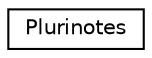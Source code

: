 digraph "Graphical Class Hierarchy"
{
  edge [fontname="Helvetica",fontsize="10",labelfontname="Helvetica",labelfontsize="10"];
  node [fontname="Helvetica",fontsize="10",shape=record];
  rankdir="LR";
  Node1 [label="Plurinotes",height=0.2,width=0.4,color="black", fillcolor="white", style="filled",URL="$class_plurinotes.html",tooltip="Class permettant l&#39;initialisation de l&#39;application notamment de tous les managers. "];
}
